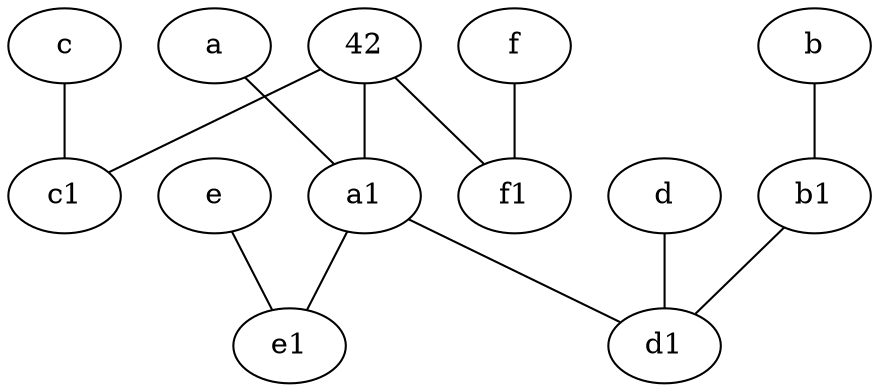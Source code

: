 graph {
	node [labelfontsize=50]
	42 [labelfontsize=50]
	c1 [labelfontsize=50 pos="4.5,3!"]
	a1 [labelfontsize=50 pos="8,3!"]
	e1 [labelfontsize=50 pos="7,7!"]
	d1 [labelfontsize=50 pos="3,5!"]
	b1 [labelfontsize=50 pos="9,4!"]
	a [labelfontsize=50 pos="8,2!"]
	f1 [labelfontsize=50 pos="3,8!"]
	a -- a1
	b1 -- d1
	a1 -- d1
	42 -- a1
	d -- d1
	c -- c1
	a1 -- e1
	42 -- c1
	b -- b1
	e -- e1
	f -- f1
	42 -- f1
}
